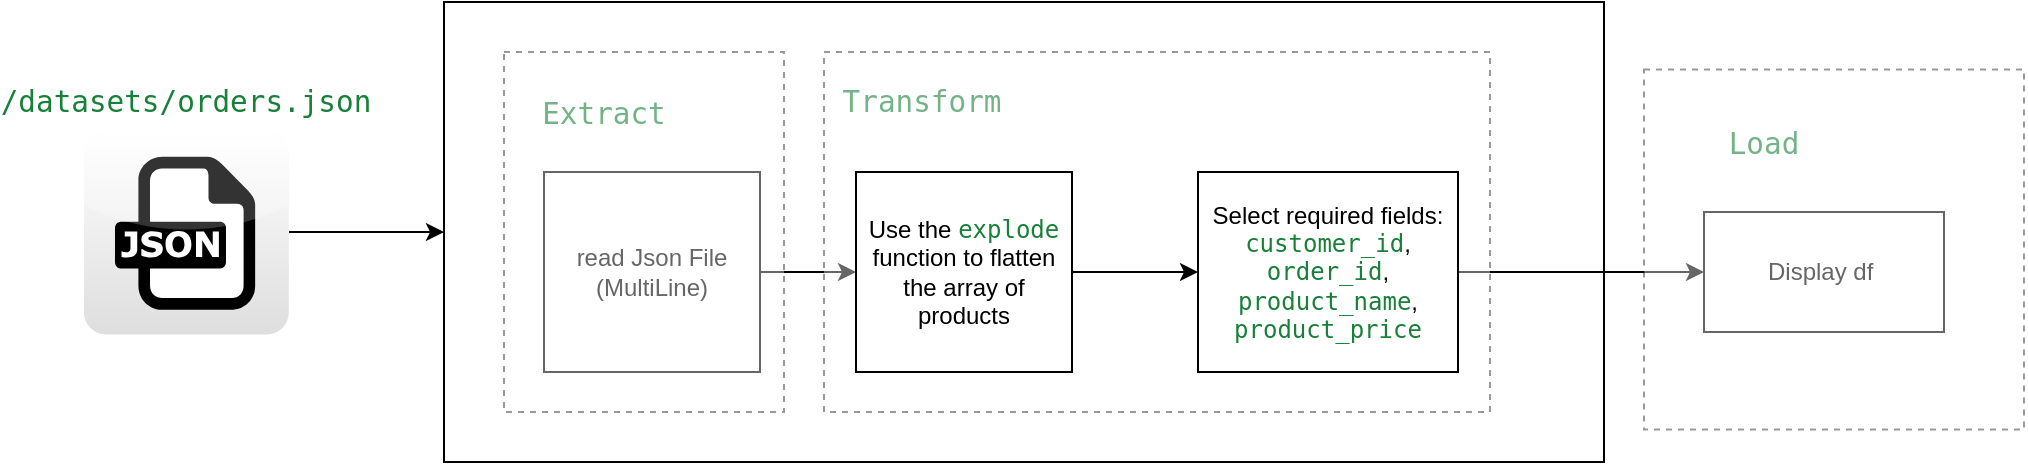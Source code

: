 <mxfile version="12.2.4" pages="1"><diagram id="C5RBs43oDa-KdzZeNtuy" name="Page-1"><mxGraphModel dx="1686" dy="760" grid="1" gridSize="10" guides="1" tooltips="1" connect="1" arrows="1" fold="1" page="1" pageScale="1" pageWidth="827" pageHeight="1169" math="0" shadow="0"><root><mxCell id="WIyWlLk6GJQsqaUBKTNV-0"/><mxCell id="WIyWlLk6GJQsqaUBKTNV-1" parent="WIyWlLk6GJQsqaUBKTNV-0"/><mxCell id="eZbsjoiKh5sAKbZqBXqA-1" value="" style="rounded=0;imageVerticalAlign=top;align=left;textVerticalAlign=top;verticalAlign=top;" parent="WIyWlLk6GJQsqaUBKTNV-1" vertex="1"><mxGeometry x="260" y="260" width="580" height="230" as="geometry"/></mxCell><mxCell id="eZbsjoiKh5sAKbZqBXqA-2" style="edgeStyle=orthogonalEdgeStyle;rounded=0;orthogonalLoop=1;jettySize=auto;html=1;" parent="WIyWlLk6GJQsqaUBKTNV-1" source="eZbsjoiKh5sAKbZqBXqA-0" target="eZbsjoiKh5sAKbZqBXqA-1" edge="1"><mxGeometry relative="1" as="geometry"/></mxCell><mxCell id="eZbsjoiKh5sAKbZqBXqA-0" value="" style="dashed=0;outlineConnect=0;html=1;align=center;labelPosition=center;verticalLabelPosition=bottom;verticalAlign=top;shape=mxgraph.webicons.json;gradientColor=#DFDEDE" parent="WIyWlLk6GJQsqaUBKTNV-1" vertex="1"><mxGeometry x="80" y="323.8" width="102.4" height="102.4" as="geometry"/></mxCell><mxCell id="eZbsjoiKh5sAKbZqBXqA-3" value="&lt;span id=&quot;docs-internal-guid-db16948a-7fff-7110-a0fe-4a6d6882d829&quot;&gt;&lt;span style=&quot;font-size: 11pt; font-family: &amp;quot;Roboto Mono&amp;quot;, monospace; color: rgb(24, 128, 56); background-color: transparent; font-variant-numeric: normal; font-variant-east-asian: normal; vertical-align: baseline;&quot;&gt;/datasets/orders.json&lt;/span&gt;&lt;/span&gt;" style="text;html=1;strokeColor=none;fillColor=none;align=center;verticalAlign=middle;whiteSpace=wrap;rounded=0;" parent="WIyWlLk6GJQsqaUBKTNV-1" vertex="1"><mxGeometry x="101.2" y="293.8" width="60" height="30" as="geometry"/></mxCell><mxCell id="eZbsjoiKh5sAKbZqBXqA-6" style="edgeStyle=orthogonalEdgeStyle;rounded=0;orthogonalLoop=1;jettySize=auto;html=1;entryX=0;entryY=0.5;entryDx=0;entryDy=0;" parent="WIyWlLk6GJQsqaUBKTNV-1" source="eZbsjoiKh5sAKbZqBXqA-4" target="eZbsjoiKh5sAKbZqBXqA-5" edge="1"><mxGeometry relative="1" as="geometry"/></mxCell><mxCell id="eZbsjoiKh5sAKbZqBXqA-4" value="read Json File&lt;br&gt;(MultiLine)" style="rounded=0;whiteSpace=wrap;html=1;" parent="WIyWlLk6GJQsqaUBKTNV-1" vertex="1"><mxGeometry x="310" y="345" width="108" height="100" as="geometry"/></mxCell><mxCell id="eZbsjoiKh5sAKbZqBXqA-9" value="Display df&amp;nbsp;" style="whiteSpace=wrap;html=1;align=center;verticalAlign=middle;rounded=0;" parent="WIyWlLk6GJQsqaUBKTNV-1" vertex="1"><mxGeometry x="890" y="365" width="120" height="60" as="geometry"/></mxCell><mxCell id="eZbsjoiKh5sAKbZqBXqA-11" value="&lt;span id=&quot;docs-internal-guid-db16948a-7fff-7110-a0fe-4a6d6882d829&quot;&gt;&lt;span style=&quot;font-size: 11pt; font-family: &amp;quot;Roboto Mono&amp;quot;, monospace; color: rgb(24, 128, 56); background-color: transparent; font-variant-numeric: normal; font-variant-east-asian: normal; vertical-align: baseline;&quot;&gt;Load&lt;/span&gt;&lt;/span&gt;" style="text;html=1;strokeColor=none;fillColor=none;align=center;verticalAlign=middle;whiteSpace=wrap;rounded=0;" parent="WIyWlLk6GJQsqaUBKTNV-1" vertex="1"><mxGeometry x="890" y="315" width="60" height="30" as="geometry"/></mxCell><mxCell id="eZbsjoiKh5sAKbZqBXqA-13" value="&lt;span id=&quot;docs-internal-guid-db16948a-7fff-7110-a0fe-4a6d6882d829&quot;&gt;&lt;span style=&quot;font-size: 11pt; font-family: &amp;quot;Roboto Mono&amp;quot;, monospace; color: rgb(24, 128, 56); background-color: transparent; font-variant-numeric: normal; font-variant-east-asian: normal; vertical-align: baseline;&quot;&gt;Extract&lt;/span&gt;&lt;/span&gt;" style="text;html=1;strokeColor=none;fillColor=none;align=center;verticalAlign=middle;whiteSpace=wrap;rounded=0;" parent="WIyWlLk6GJQsqaUBKTNV-1" vertex="1"><mxGeometry x="310" y="300" width="60" height="30" as="geometry"/></mxCell><mxCell id="eZbsjoiKh5sAKbZqBXqA-14" value="&lt;span id=&quot;docs-internal-guid-db16948a-7fff-7110-a0fe-4a6d6882d829&quot;&gt;&lt;span style=&quot;font-size: 11pt; font-family: &amp;quot;Roboto Mono&amp;quot;, monospace; color: rgb(24, 128, 56); background-color: transparent; font-variant-numeric: normal; font-variant-east-asian: normal; vertical-align: baseline;&quot;&gt;Transform&lt;/span&gt;&lt;/span&gt;" style="text;html=1;strokeColor=none;fillColor=none;align=center;verticalAlign=middle;whiteSpace=wrap;rounded=0;" parent="WIyWlLk6GJQsqaUBKTNV-1" vertex="1"><mxGeometry x="469" y="293.8" width="60" height="30" as="geometry"/></mxCell><mxCell id="eZbsjoiKh5sAKbZqBXqA-20" style="edgeStyle=orthogonalEdgeStyle;rounded=0;orthogonalLoop=1;jettySize=auto;html=1;entryX=0;entryY=0.5;entryDx=0;entryDy=0;" parent="WIyWlLk6GJQsqaUBKTNV-1" source="eZbsjoiKh5sAKbZqBXqA-7" target="eZbsjoiKh5sAKbZqBXqA-9" edge="1"><mxGeometry relative="1" as="geometry"/></mxCell><mxCell id="eZbsjoiKh5sAKbZqBXqA-15" value="" style="rounded=0;textOpacity=80;opacity=40;dashed=1;" parent="WIyWlLk6GJQsqaUBKTNV-1" vertex="1"><mxGeometry x="450" y="285" width="333" height="180" as="geometry"/></mxCell><mxCell id="eZbsjoiKh5sAKbZqBXqA-5" value="&lt;span id=&quot;docs-internal-guid-efaa349b-7fff-4fbf-53d4-5a9ff8298f40&quot;&gt;&lt;font style=&quot;font-size: 12px;&quot;&gt;&lt;span style=&quot;font-family: Arial, sans-serif; background-color: transparent; font-variant-numeric: normal; font-variant-east-asian: normal; vertical-align: baseline;&quot;&gt;Use the &lt;/span&gt;&lt;span style=&quot;font-family: &amp;quot;Roboto Mono&amp;quot;, monospace; color: rgb(24, 128, 56); background-color: transparent; font-variant-numeric: normal; font-variant-east-asian: normal; vertical-align: baseline;&quot;&gt;explode&lt;/span&gt;&lt;span style=&quot;font-family: Arial, sans-serif; background-color: transparent; font-variant-numeric: normal; font-variant-east-asian: normal; vertical-align: baseline;&quot;&gt; function to flatten the array of products&lt;/span&gt;&lt;/font&gt;&lt;/span&gt;" style="rounded=0;whiteSpace=wrap;html=1;" parent="WIyWlLk6GJQsqaUBKTNV-1" vertex="1"><mxGeometry x="466" y="345" width="108" height="100" as="geometry"/></mxCell><mxCell id="eZbsjoiKh5sAKbZqBXqA-7" value="&lt;span id=&quot;docs-internal-guid-a06bfec3-7fff-c937-8731-c564cc1fefd9&quot;&gt;&lt;font style=&quot;font-size: 12px;&quot;&gt;&lt;span style=&quot;font-family: Arial, sans-serif; background-color: transparent; font-variant-numeric: normal; font-variant-east-asian: normal; vertical-align: baseline;&quot;&gt;Select required fields: &lt;/span&gt;&lt;span style=&quot;font-family: &amp;quot;Roboto Mono&amp;quot;, monospace; color: rgb(24, 128, 56); background-color: transparent; font-variant-numeric: normal; font-variant-east-asian: normal; vertical-align: baseline;&quot;&gt;customer_id&lt;/span&gt;&lt;span style=&quot;font-family: Arial, sans-serif; background-color: transparent; font-variant-numeric: normal; font-variant-east-asian: normal; vertical-align: baseline;&quot;&gt;, &lt;/span&gt;&lt;span style=&quot;font-family: &amp;quot;Roboto Mono&amp;quot;, monospace; color: rgb(24, 128, 56); background-color: transparent; font-variant-numeric: normal; font-variant-east-asian: normal; vertical-align: baseline;&quot;&gt;order_id&lt;/span&gt;&lt;span style=&quot;font-family: Arial, sans-serif; background-color: transparent; font-variant-numeric: normal; font-variant-east-asian: normal; vertical-align: baseline;&quot;&gt;, &lt;/span&gt;&lt;span style=&quot;font-family: &amp;quot;Roboto Mono&amp;quot;, monospace; color: rgb(24, 128, 56); background-color: transparent; font-variant-numeric: normal; font-variant-east-asian: normal; vertical-align: baseline;&quot;&gt;product_name&lt;/span&gt;&lt;span style=&quot;font-family: Arial, sans-serif; background-color: transparent; font-variant-numeric: normal; font-variant-east-asian: normal; vertical-align: baseline;&quot;&gt;, &lt;/span&gt;&lt;span style=&quot;font-family: &amp;quot;Roboto Mono&amp;quot;, monospace; color: rgb(24, 128, 56); background-color: transparent; font-variant-numeric: normal; font-variant-east-asian: normal; vertical-align: baseline;&quot;&gt;product_price&lt;/span&gt;&lt;/font&gt;&lt;/span&gt;" style="whiteSpace=wrap;html=1;rounded=0;" parent="WIyWlLk6GJQsqaUBKTNV-1" vertex="1"><mxGeometry x="637" y="345" width="130" height="100" as="geometry"/></mxCell><mxCell id="eZbsjoiKh5sAKbZqBXqA-18" value="" style="edgeStyle=orthogonalEdgeStyle;rounded=0;orthogonalLoop=1;jettySize=auto;html=1;" parent="WIyWlLk6GJQsqaUBKTNV-1" source="eZbsjoiKh5sAKbZqBXqA-5" target="eZbsjoiKh5sAKbZqBXqA-7" edge="1"><mxGeometry relative="1" as="geometry"/></mxCell><mxCell id="eZbsjoiKh5sAKbZqBXqA-21" value="" style="rounded=0;textOpacity=80;opacity=40;dashed=1;" parent="WIyWlLk6GJQsqaUBKTNV-1" vertex="1"><mxGeometry x="290" y="285" width="140" height="180" as="geometry"/></mxCell><mxCell id="eZbsjoiKh5sAKbZqBXqA-22" value="" style="rounded=0;textOpacity=80;opacity=40;dashed=1;" parent="WIyWlLk6GJQsqaUBKTNV-1" vertex="1"><mxGeometry x="860" y="293.8" width="190" height="180" as="geometry"/></mxCell></root></mxGraphModel></diagram></mxfile>
